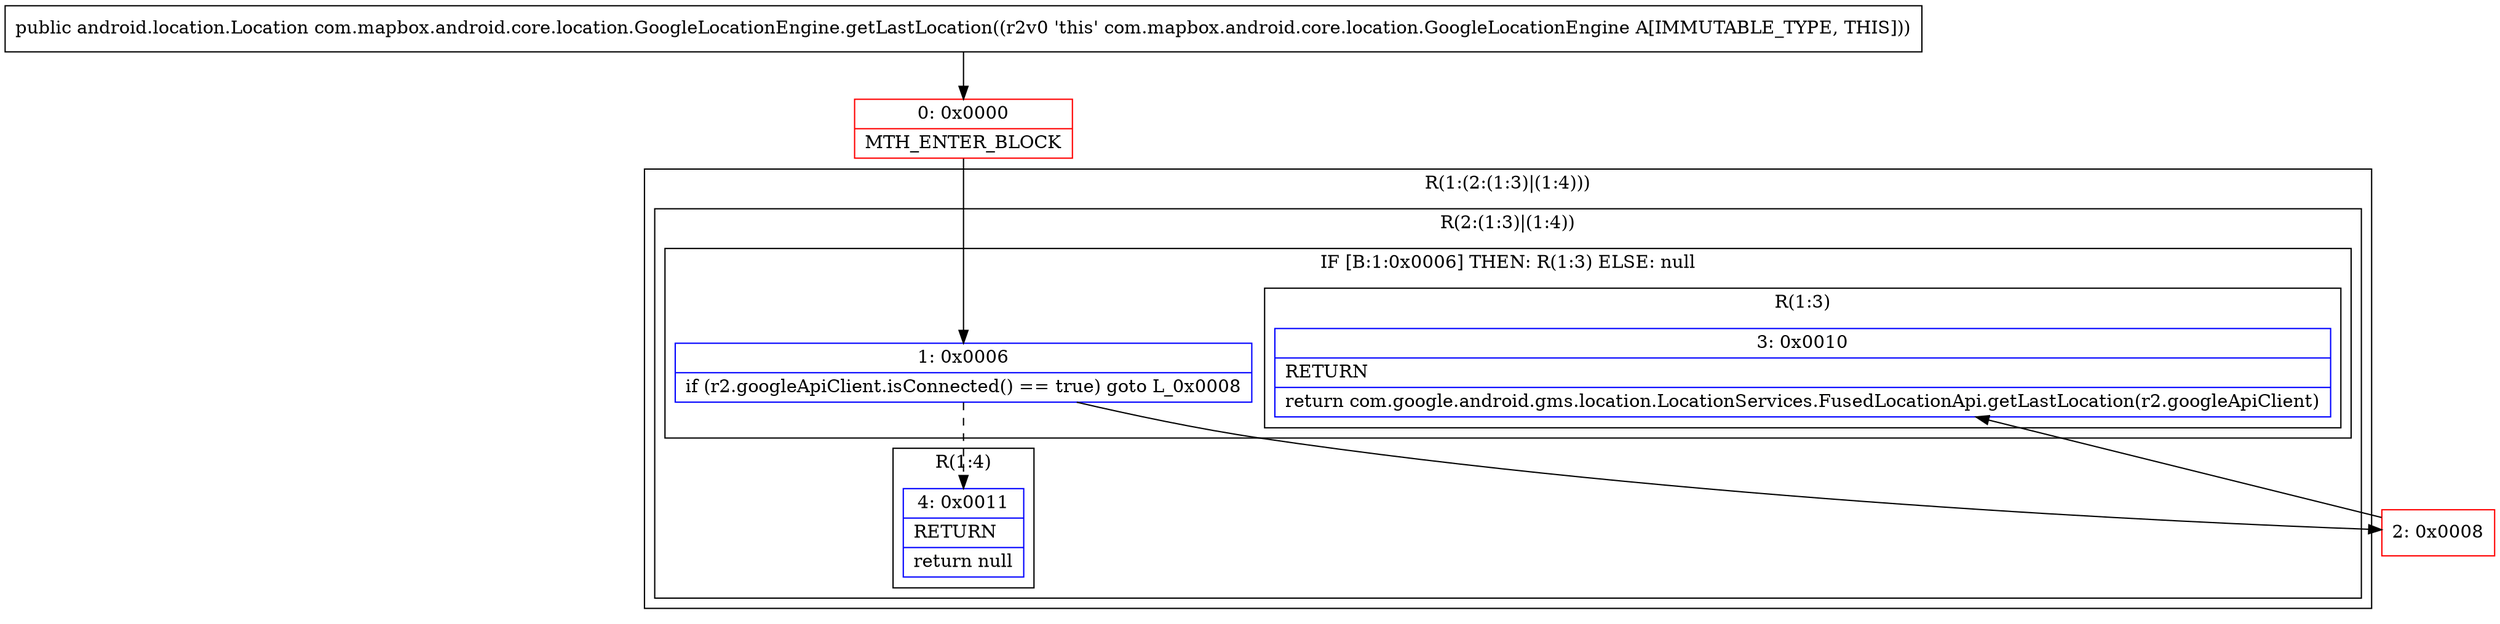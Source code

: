 digraph "CFG forcom.mapbox.android.core.location.GoogleLocationEngine.getLastLocation()Landroid\/location\/Location;" {
subgraph cluster_Region_485636539 {
label = "R(1:(2:(1:3)|(1:4)))";
node [shape=record,color=blue];
subgraph cluster_Region_697121971 {
label = "R(2:(1:3)|(1:4))";
node [shape=record,color=blue];
subgraph cluster_IfRegion_1711760779 {
label = "IF [B:1:0x0006] THEN: R(1:3) ELSE: null";
node [shape=record,color=blue];
Node_1 [shape=record,label="{1\:\ 0x0006|if (r2.googleApiClient.isConnected() == true) goto L_0x0008\l}"];
subgraph cluster_Region_411443513 {
label = "R(1:3)";
node [shape=record,color=blue];
Node_3 [shape=record,label="{3\:\ 0x0010|RETURN\l|return com.google.android.gms.location.LocationServices.FusedLocationApi.getLastLocation(r2.googleApiClient)\l}"];
}
}
subgraph cluster_Region_364178547 {
label = "R(1:4)";
node [shape=record,color=blue];
Node_4 [shape=record,label="{4\:\ 0x0011|RETURN\l|return null\l}"];
}
}
}
Node_0 [shape=record,color=red,label="{0\:\ 0x0000|MTH_ENTER_BLOCK\l}"];
Node_2 [shape=record,color=red,label="{2\:\ 0x0008}"];
MethodNode[shape=record,label="{public android.location.Location com.mapbox.android.core.location.GoogleLocationEngine.getLastLocation((r2v0 'this' com.mapbox.android.core.location.GoogleLocationEngine A[IMMUTABLE_TYPE, THIS])) }"];
MethodNode -> Node_0;
Node_1 -> Node_2;
Node_1 -> Node_4[style=dashed];
Node_0 -> Node_1;
Node_2 -> Node_3;
}

